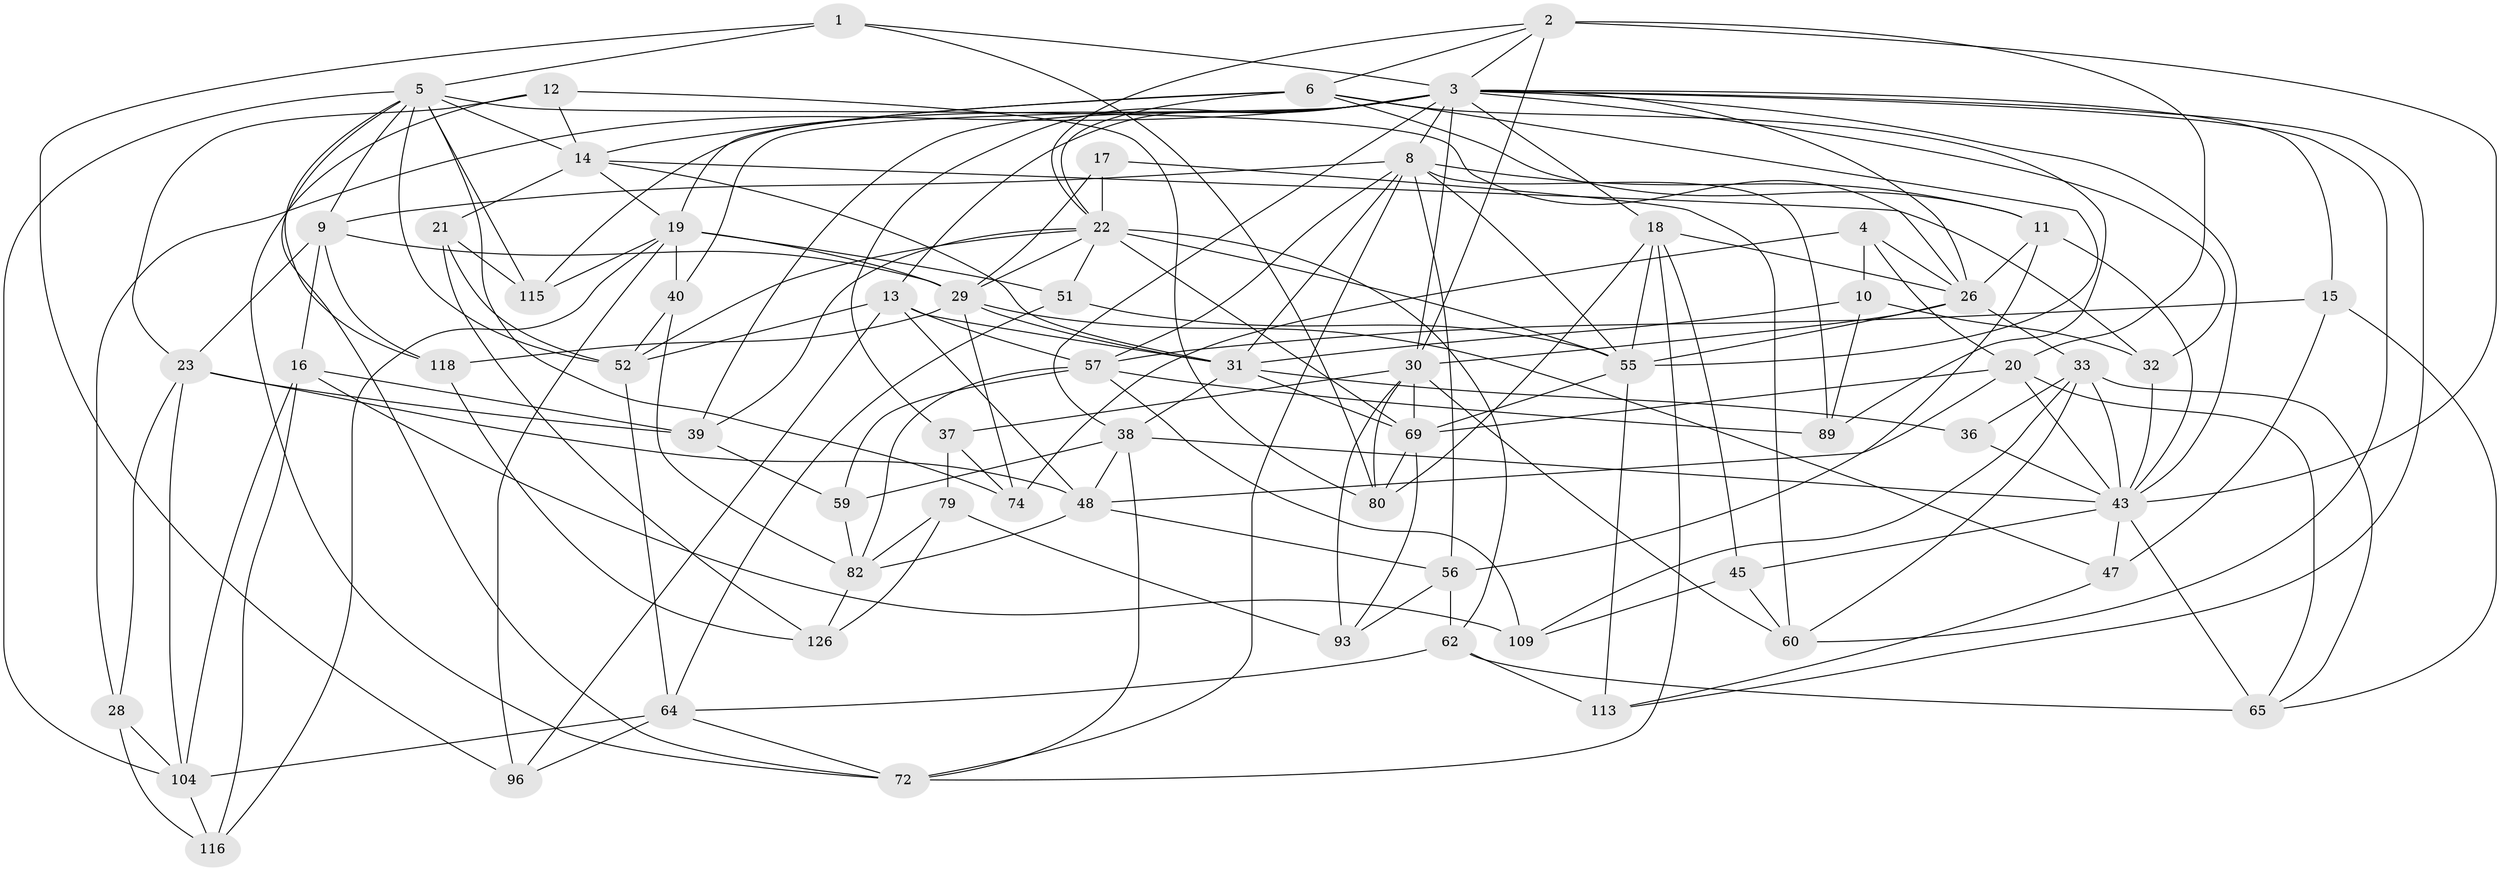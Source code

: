 // original degree distribution, {4: 1.0}
// Generated by graph-tools (version 1.1) at 2025/16/03/09/25 04:16:23]
// undirected, 64 vertices, 182 edges
graph export_dot {
graph [start="1"]
  node [color=gray90,style=filled];
  1;
  2 [super="+53"];
  3 [super="+78+7"];
  4;
  5 [super="+27+86"];
  6 [super="+70+54"];
  8 [super="+25"];
  9 [super="+46"];
  10;
  11 [super="+24"];
  12;
  13 [super="+50"];
  14 [super="+41+81"];
  15;
  16 [super="+42"];
  17;
  18 [super="+63"];
  19 [super="+124+123"];
  20 [super="+85"];
  21;
  22 [super="+44+108"];
  23 [super="+112"];
  26 [super="+121+67"];
  28;
  29 [super="+75+98"];
  30 [super="+122"];
  31 [super="+91+92"];
  32;
  33 [super="+99"];
  36;
  37;
  38 [super="+68"];
  39 [super="+105+106"];
  40;
  43 [super="+84+95+76+107"];
  45;
  47;
  48 [super="+117"];
  51;
  52 [super="+87"];
  55 [super="+61+83"];
  56 [super="+73"];
  57 [super="+88+94"];
  59;
  60 [super="+102"];
  62 [super="+90"];
  64 [super="+119"];
  65 [super="+71"];
  69 [super="+77+103"];
  72 [super="+100"];
  74;
  79;
  80 [super="+110"];
  82 [super="+97"];
  89;
  93;
  96;
  104 [super="+120"];
  109;
  113;
  115;
  116;
  118;
  126;
  1 -- 96;
  1 -- 5;
  1 -- 80;
  1 -- 3;
  2 -- 6;
  2 -- 43;
  2 -- 20;
  2 -- 3;
  2 -- 30;
  2 -- 22;
  3 -- 28;
  3 -- 113;
  3 -- 32;
  3 -- 115;
  3 -- 38;
  3 -- 39;
  3 -- 26;
  3 -- 43;
  3 -- 15;
  3 -- 37;
  3 -- 40;
  3 -- 8;
  3 -- 13;
  3 -- 18;
  3 -- 60;
  3 -- 30;
  4 -- 20;
  4 -- 10;
  4 -- 74;
  4 -- 26;
  5 -- 118;
  5 -- 74;
  5 -- 26;
  5 -- 9;
  5 -- 104;
  5 -- 115;
  5 -- 52;
  5 -- 14;
  5 -- 72;
  6 -- 14 [weight=2];
  6 -- 19;
  6 -- 55;
  6 -- 89;
  6 -- 11;
  6 -- 22;
  8 -- 11;
  8 -- 56;
  8 -- 89;
  8 -- 57 [weight=2];
  8 -- 55;
  8 -- 9;
  8 -- 31;
  8 -- 72;
  9 -- 118;
  9 -- 23;
  9 -- 29;
  9 -- 16;
  10 -- 89;
  10 -- 32;
  10 -- 31;
  11 -- 43;
  11 -- 56 [weight=2];
  11 -- 26;
  12 -- 80;
  12 -- 72;
  12 -- 23;
  12 -- 14;
  13 -- 57;
  13 -- 48;
  13 -- 96;
  13 -- 52;
  13 -- 31;
  14 -- 21;
  14 -- 31;
  14 -- 32;
  14 -- 19;
  15 -- 47;
  15 -- 65;
  15 -- 57;
  16 -- 104;
  16 -- 39 [weight=2];
  16 -- 116;
  16 -- 109;
  17 -- 22;
  17 -- 60 [weight=2];
  17 -- 29;
  18 -- 72;
  18 -- 26;
  18 -- 45;
  18 -- 55;
  18 -- 80;
  19 -- 51;
  19 -- 96;
  19 -- 115;
  19 -- 40;
  19 -- 116;
  19 -- 29;
  20 -- 48;
  20 -- 69;
  20 -- 65;
  20 -- 43;
  21 -- 52;
  21 -- 126;
  21 -- 115;
  22 -- 52;
  22 -- 51;
  22 -- 39;
  22 -- 55;
  22 -- 62;
  22 -- 29;
  22 -- 69;
  23 -- 48;
  23 -- 28;
  23 -- 104;
  23 -- 39;
  26 -- 33;
  26 -- 30;
  26 -- 55;
  28 -- 116;
  28 -- 104;
  29 -- 47;
  29 -- 118;
  29 -- 74;
  29 -- 31;
  30 -- 60;
  30 -- 93;
  30 -- 37;
  30 -- 69;
  30 -- 80;
  31 -- 38;
  31 -- 36;
  31 -- 69;
  32 -- 43;
  33 -- 65;
  33 -- 36;
  33 -- 109;
  33 -- 60;
  33 -- 43;
  36 -- 43 [weight=2];
  37 -- 74;
  37 -- 79;
  38 -- 48;
  38 -- 72;
  38 -- 43;
  38 -- 59;
  39 -- 59;
  40 -- 52;
  40 -- 82;
  43 -- 45;
  43 -- 47;
  43 -- 65;
  45 -- 109;
  45 -- 60;
  47 -- 113;
  48 -- 56;
  48 -- 82;
  51 -- 55;
  51 -- 64;
  52 -- 64;
  55 -- 113;
  55 -- 69;
  56 -- 93;
  56 -- 62;
  57 -- 82;
  57 -- 109;
  57 -- 89;
  57 -- 59;
  59 -- 82;
  62 -- 113;
  62 -- 64;
  62 -- 65 [weight=2];
  64 -- 96;
  64 -- 104;
  64 -- 72;
  69 -- 80 [weight=2];
  69 -- 93;
  79 -- 93;
  79 -- 82;
  79 -- 126;
  82 -- 126;
  104 -- 116;
  118 -- 126;
}
